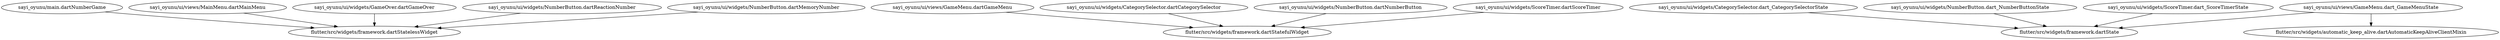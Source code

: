 strict digraph {

  "sayi_oyunu/main.dartNumberGame" -> "flutter/src/widgets/framework.dartStatelessWidget"
  "sayi_oyunu/ui/views/GameMenu.dartGameMenu" -> "flutter/src/widgets/framework.dartStatefulWidget"
  "sayi_oyunu/ui/views/GameMenu.dart_GameMenuState" -> "flutter/src/widgets/framework.dartState"
  "sayi_oyunu/ui/views/GameMenu.dart_GameMenuState" -> "flutter/src/widgets/automatic_keep_alive.dartAutomaticKeepAliveClientMixin"
  "sayi_oyunu/ui/views/MainMenu.dartMainMenu" -> "flutter/src/widgets/framework.dartStatelessWidget"
  "sayi_oyunu/ui/widgets/CategorySelector.dartCategorySelector" -> "flutter/src/widgets/framework.dartStatefulWidget"
  "sayi_oyunu/ui/widgets/CategorySelector.dart_CategorySelectorState" -> "flutter/src/widgets/framework.dartState"
  "sayi_oyunu/ui/widgets/GameOver.dartGameOver" -> "flutter/src/widgets/framework.dartStatelessWidget"
  "sayi_oyunu/ui/widgets/NumberButton.dartNumberButton" -> "flutter/src/widgets/framework.dartStatefulWidget"
  "sayi_oyunu/ui/widgets/NumberButton.dart_NumberButtonState" -> "flutter/src/widgets/framework.dartState"
  "sayi_oyunu/ui/widgets/NumberButton.dartReactionNumber" -> "flutter/src/widgets/framework.dartStatelessWidget"
  "sayi_oyunu/ui/widgets/NumberButton.dartMemoryNumber" -> "flutter/src/widgets/framework.dartStatelessWidget"
  "sayi_oyunu/ui/widgets/ScoreTimer.dartScoreTimer" -> "flutter/src/widgets/framework.dartStatefulWidget"
  "sayi_oyunu/ui/widgets/ScoreTimer.dart_ScoreTimerState" -> "flutter/src/widgets/framework.dartState"

}
